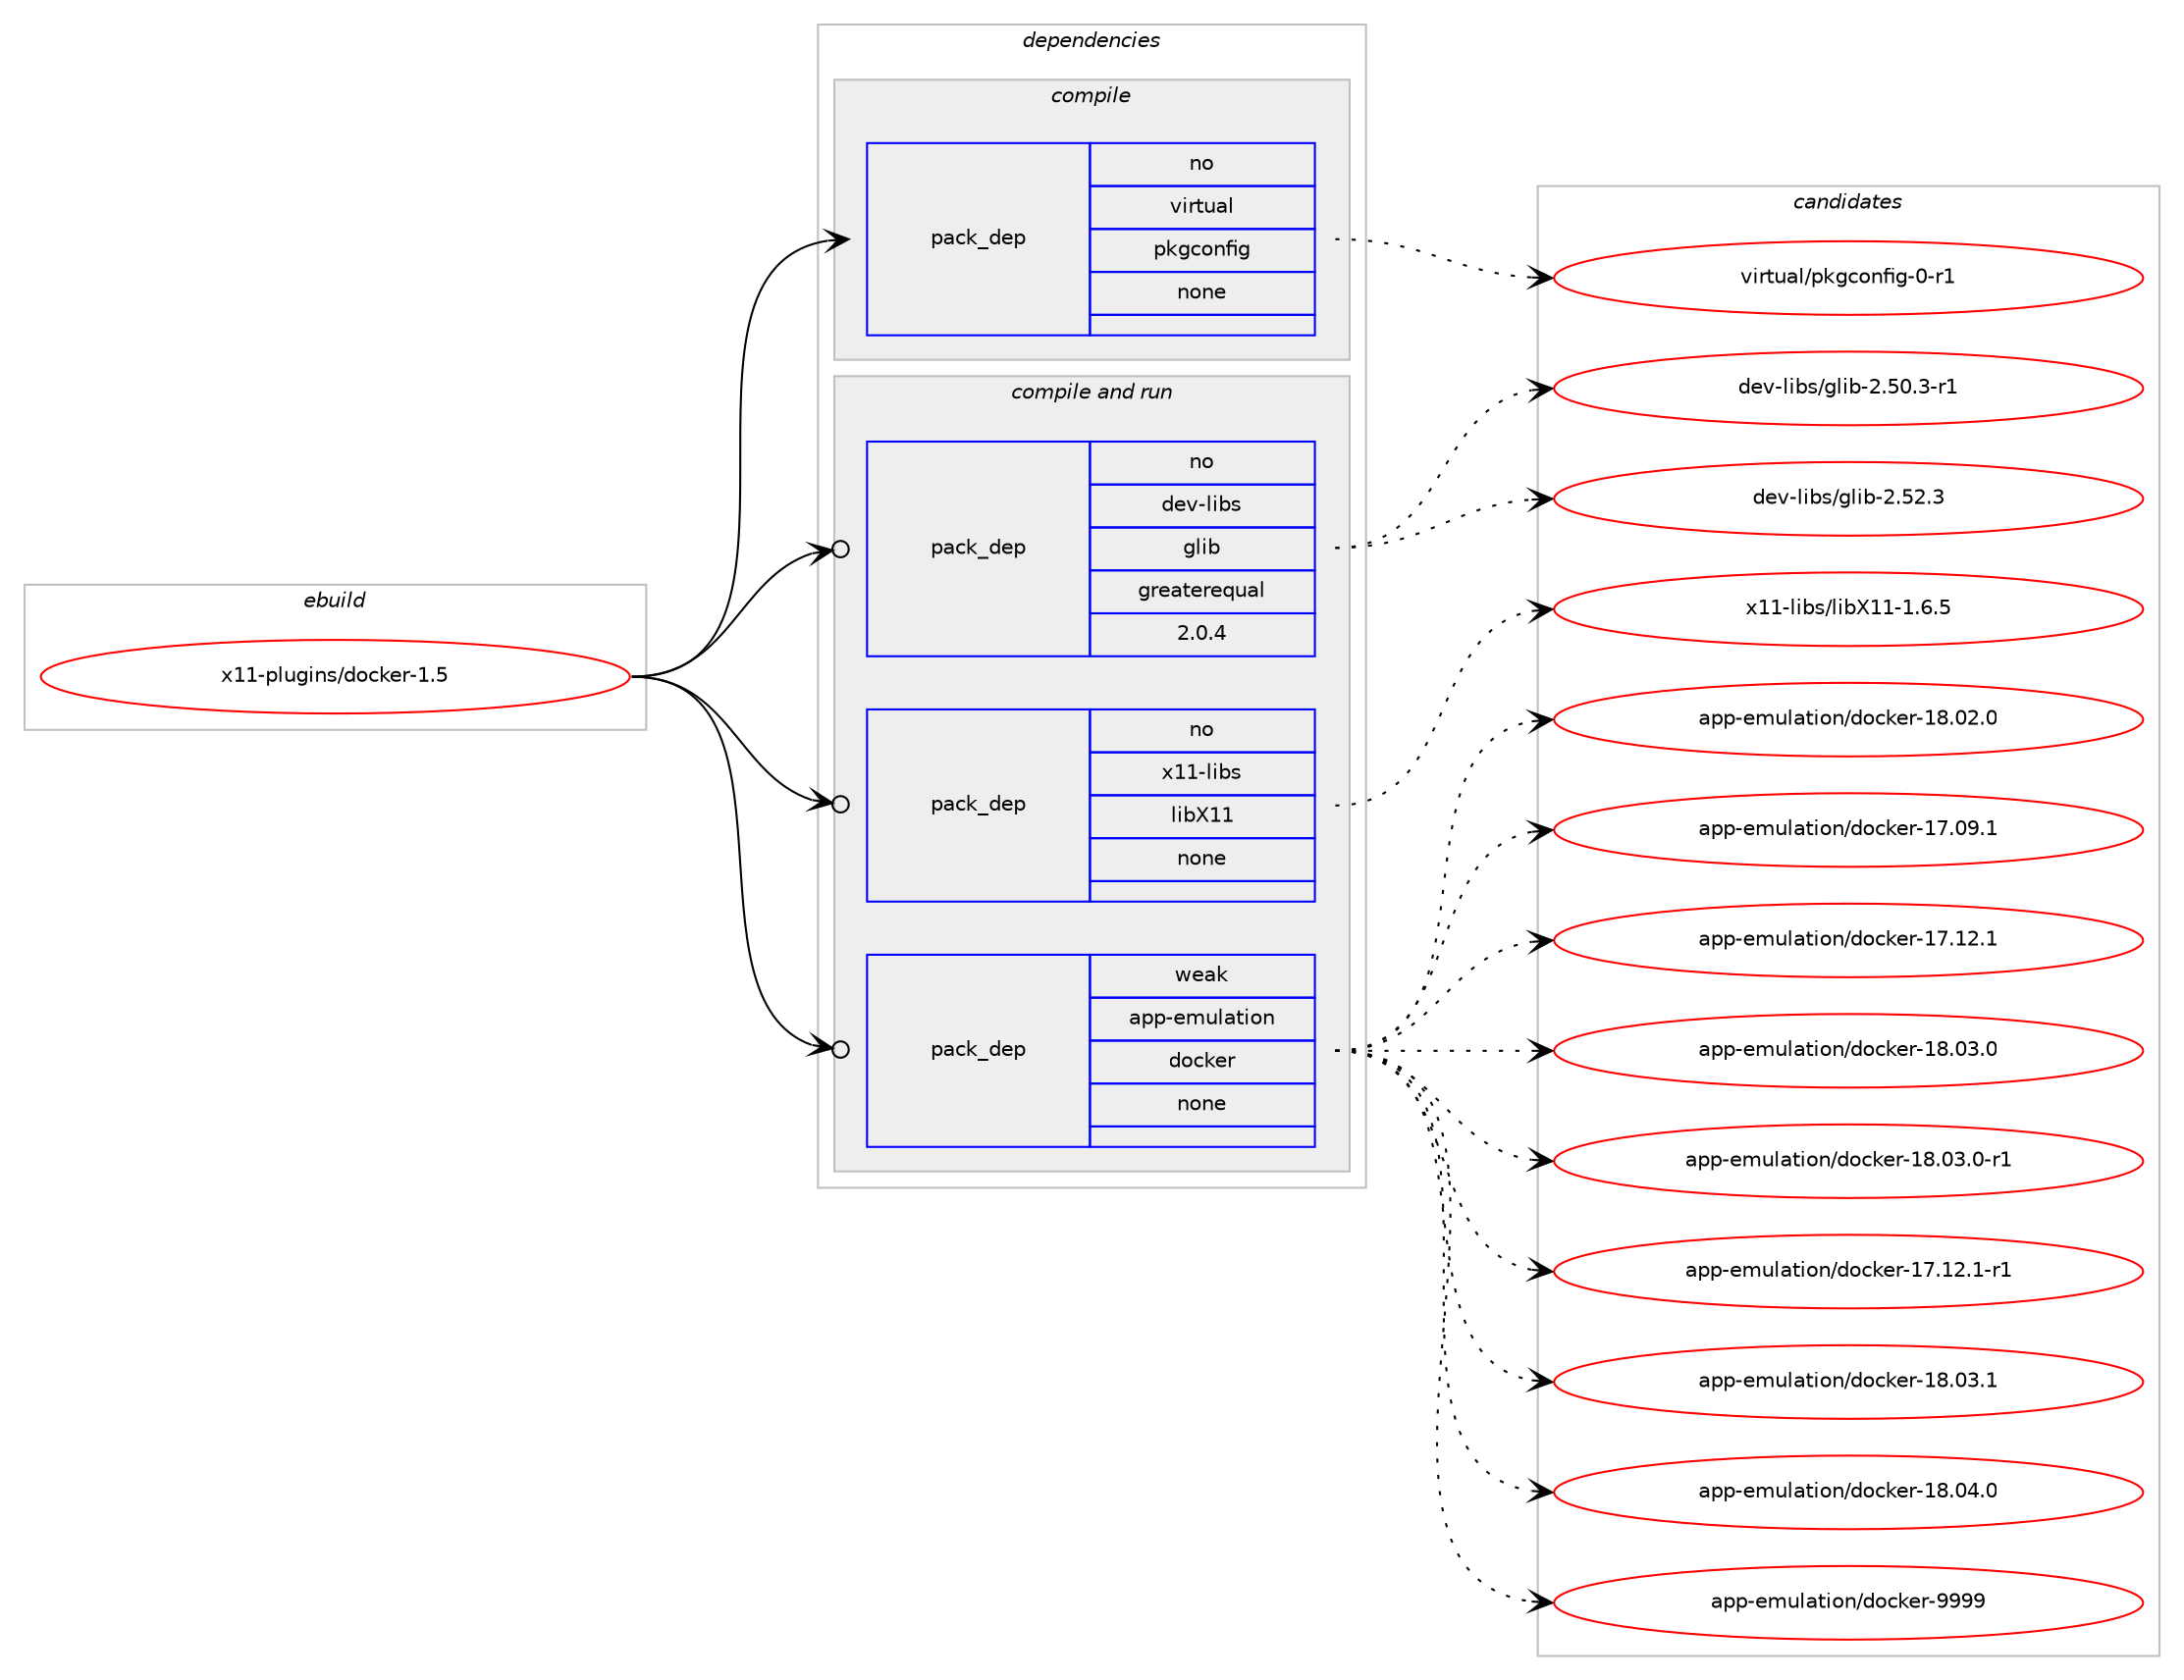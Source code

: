 digraph prolog {

# *************
# Graph options
# *************

newrank=true;
concentrate=true;
compound=true;
graph [rankdir=LR,fontname=Helvetica,fontsize=10,ranksep=1.5];#, ranksep=2.5, nodesep=0.2];
edge  [arrowhead=vee];
node  [fontname=Helvetica,fontsize=10];

# **********
# The ebuild
# **********

subgraph cluster_leftcol {
color=gray;
rank=same;
label=<<i>ebuild</i>>;
id [label="x11-plugins/docker-1.5", color=red, width=4, href="../x11-plugins/docker-1.5.svg"];
}

# ****************
# The dependencies
# ****************

subgraph cluster_midcol {
color=gray;
label=<<i>dependencies</i>>;
subgraph cluster_compile {
fillcolor="#eeeeee";
style=filled;
label=<<i>compile</i>>;
subgraph pack9493 {
dependency10846 [label=<<TABLE BORDER="0" CELLBORDER="1" CELLSPACING="0" CELLPADDING="4" WIDTH="220"><TR><TD ROWSPAN="6" CELLPADDING="30">pack_dep</TD></TR><TR><TD WIDTH="110">no</TD></TR><TR><TD>virtual</TD></TR><TR><TD>pkgconfig</TD></TR><TR><TD>none</TD></TR><TR><TD></TD></TR></TABLE>>, shape=none, color=blue];
}
id:e -> dependency10846:w [weight=20,style="solid",arrowhead="vee"];
}
subgraph cluster_compileandrun {
fillcolor="#eeeeee";
style=filled;
label=<<i>compile and run</i>>;
subgraph pack9494 {
dependency10847 [label=<<TABLE BORDER="0" CELLBORDER="1" CELLSPACING="0" CELLPADDING="4" WIDTH="220"><TR><TD ROWSPAN="6" CELLPADDING="30">pack_dep</TD></TR><TR><TD WIDTH="110">no</TD></TR><TR><TD>dev-libs</TD></TR><TR><TD>glib</TD></TR><TR><TD>greaterequal</TD></TR><TR><TD>2.0.4</TD></TR></TABLE>>, shape=none, color=blue];
}
id:e -> dependency10847:w [weight=20,style="solid",arrowhead="odotvee"];
subgraph pack9495 {
dependency10848 [label=<<TABLE BORDER="0" CELLBORDER="1" CELLSPACING="0" CELLPADDING="4" WIDTH="220"><TR><TD ROWSPAN="6" CELLPADDING="30">pack_dep</TD></TR><TR><TD WIDTH="110">no</TD></TR><TR><TD>x11-libs</TD></TR><TR><TD>libX11</TD></TR><TR><TD>none</TD></TR><TR><TD></TD></TR></TABLE>>, shape=none, color=blue];
}
id:e -> dependency10848:w [weight=20,style="solid",arrowhead="odotvee"];
subgraph pack9496 {
dependency10849 [label=<<TABLE BORDER="0" CELLBORDER="1" CELLSPACING="0" CELLPADDING="4" WIDTH="220"><TR><TD ROWSPAN="6" CELLPADDING="30">pack_dep</TD></TR><TR><TD WIDTH="110">weak</TD></TR><TR><TD>app-emulation</TD></TR><TR><TD>docker</TD></TR><TR><TD>none</TD></TR><TR><TD></TD></TR></TABLE>>, shape=none, color=blue];
}
id:e -> dependency10849:w [weight=20,style="solid",arrowhead="odotvee"];
}
subgraph cluster_run {
fillcolor="#eeeeee";
style=filled;
label=<<i>run</i>>;
}
}

# **************
# The candidates
# **************

subgraph cluster_choices {
rank=same;
color=gray;
label=<<i>candidates</i>>;

subgraph choice9493 {
color=black;
nodesep=1;
choice11810511411611797108471121071039911111010210510345484511449 [label="virtual/pkgconfig-0-r1", color=red, width=4,href="../virtual/pkgconfig-0-r1.svg"];
dependency10846:e -> choice11810511411611797108471121071039911111010210510345484511449:w [style=dotted,weight="100"];
}
subgraph choice9494 {
color=black;
nodesep=1;
choice10010111845108105981154710310810598455046534846514511449 [label="dev-libs/glib-2.50.3-r1", color=red, width=4,href="../dev-libs/glib-2.50.3-r1.svg"];
choice1001011184510810598115471031081059845504653504651 [label="dev-libs/glib-2.52.3", color=red, width=4,href="../dev-libs/glib-2.52.3.svg"];
dependency10847:e -> choice10010111845108105981154710310810598455046534846514511449:w [style=dotted,weight="100"];
dependency10847:e -> choice1001011184510810598115471031081059845504653504651:w [style=dotted,weight="100"];
}
subgraph choice9495 {
color=black;
nodesep=1;
choice120494945108105981154710810598884949454946544653 [label="x11-libs/libX11-1.6.5", color=red, width=4,href="../x11-libs/libX11-1.6.5.svg"];
dependency10848:e -> choice120494945108105981154710810598884949454946544653:w [style=dotted,weight="100"];
}
subgraph choice9496 {
color=black;
nodesep=1;
choice97112112451011091171089711610511111047100111991071011144549564648504648 [label="app-emulation/docker-18.02.0", color=red, width=4,href="../app-emulation/docker-18.02.0.svg"];
choice97112112451011091171089711610511111047100111991071011144549554648574649 [label="app-emulation/docker-17.09.1", color=red, width=4,href="../app-emulation/docker-17.09.1.svg"];
choice97112112451011091171089711610511111047100111991071011144549554649504649 [label="app-emulation/docker-17.12.1", color=red, width=4,href="../app-emulation/docker-17.12.1.svg"];
choice97112112451011091171089711610511111047100111991071011144549564648514648 [label="app-emulation/docker-18.03.0", color=red, width=4,href="../app-emulation/docker-18.03.0.svg"];
choice971121124510110911710897116105111110471001119910710111445495646485146484511449 [label="app-emulation/docker-18.03.0-r1", color=red, width=4,href="../app-emulation/docker-18.03.0-r1.svg"];
choice971121124510110911710897116105111110471001119910710111445495546495046494511449 [label="app-emulation/docker-17.12.1-r1", color=red, width=4,href="../app-emulation/docker-17.12.1-r1.svg"];
choice97112112451011091171089711610511111047100111991071011144549564648514649 [label="app-emulation/docker-18.03.1", color=red, width=4,href="../app-emulation/docker-18.03.1.svg"];
choice97112112451011091171089711610511111047100111991071011144549564648524648 [label="app-emulation/docker-18.04.0", color=red, width=4,href="../app-emulation/docker-18.04.0.svg"];
choice97112112451011091171089711610511111047100111991071011144557575757 [label="app-emulation/docker-9999", color=red, width=4,href="../app-emulation/docker-9999.svg"];
dependency10849:e -> choice97112112451011091171089711610511111047100111991071011144549564648504648:w [style=dotted,weight="100"];
dependency10849:e -> choice97112112451011091171089711610511111047100111991071011144549554648574649:w [style=dotted,weight="100"];
dependency10849:e -> choice97112112451011091171089711610511111047100111991071011144549554649504649:w [style=dotted,weight="100"];
dependency10849:e -> choice97112112451011091171089711610511111047100111991071011144549564648514648:w [style=dotted,weight="100"];
dependency10849:e -> choice971121124510110911710897116105111110471001119910710111445495646485146484511449:w [style=dotted,weight="100"];
dependency10849:e -> choice971121124510110911710897116105111110471001119910710111445495546495046494511449:w [style=dotted,weight="100"];
dependency10849:e -> choice97112112451011091171089711610511111047100111991071011144549564648514649:w [style=dotted,weight="100"];
dependency10849:e -> choice97112112451011091171089711610511111047100111991071011144549564648524648:w [style=dotted,weight="100"];
dependency10849:e -> choice97112112451011091171089711610511111047100111991071011144557575757:w [style=dotted,weight="100"];
}
}

}
